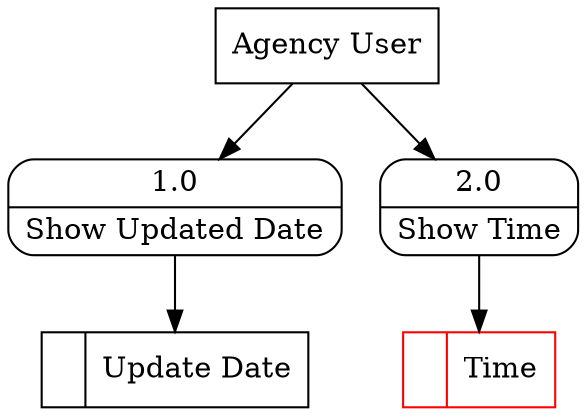 digraph dfd2{ 
node[shape=record]
200 [label="<f0>  |<f1> Update Date " ];
201 [label="<f0>  |<f1> Time " color=red];
202 [label="Agency User" shape=box];
203 [label="{<f0> 1.0|<f1> Show Updated Date }" shape=Mrecord];
204 [label="{<f0> 2.0|<f1> Show Time }" shape=Mrecord];
202 -> 203
202 -> 204
203 -> 200
204 -> 201
}